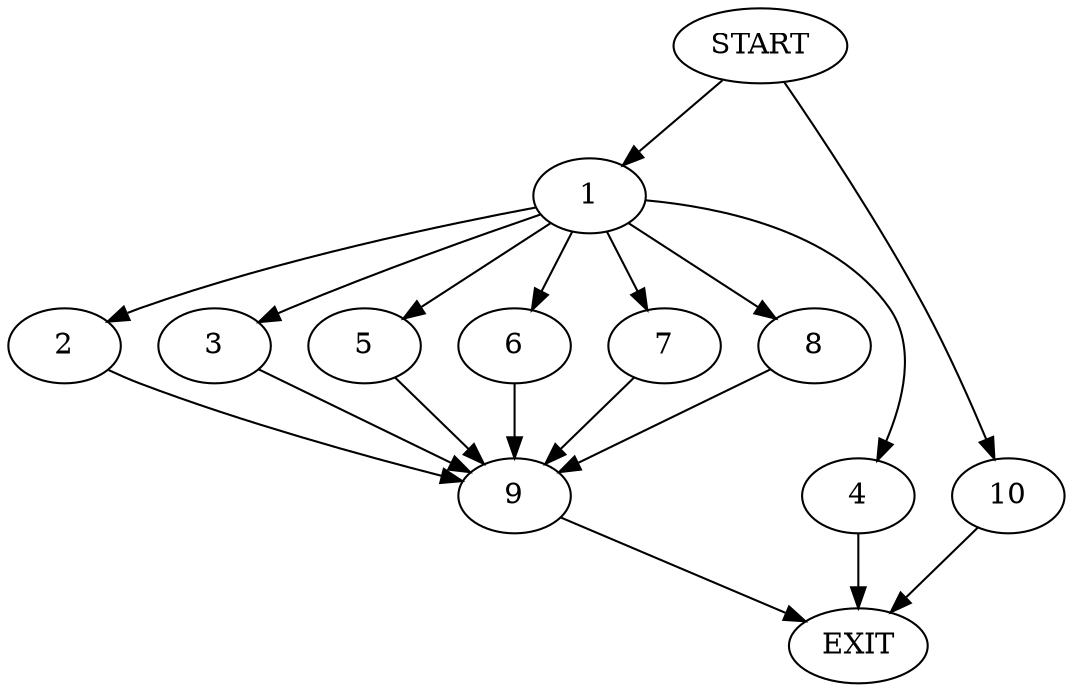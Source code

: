 digraph {
0 [label="START"]
11 [label="EXIT"]
0 -> 1
1 -> 2
1 -> 3
1 -> 4
1 -> 5
1 -> 6
1 -> 7
1 -> 8
2 -> 9
6 -> 9
7 -> 9
5 -> 9
3 -> 9
8 -> 9
4 -> 11
9 -> 11
0 -> 10
10 -> 11
}
